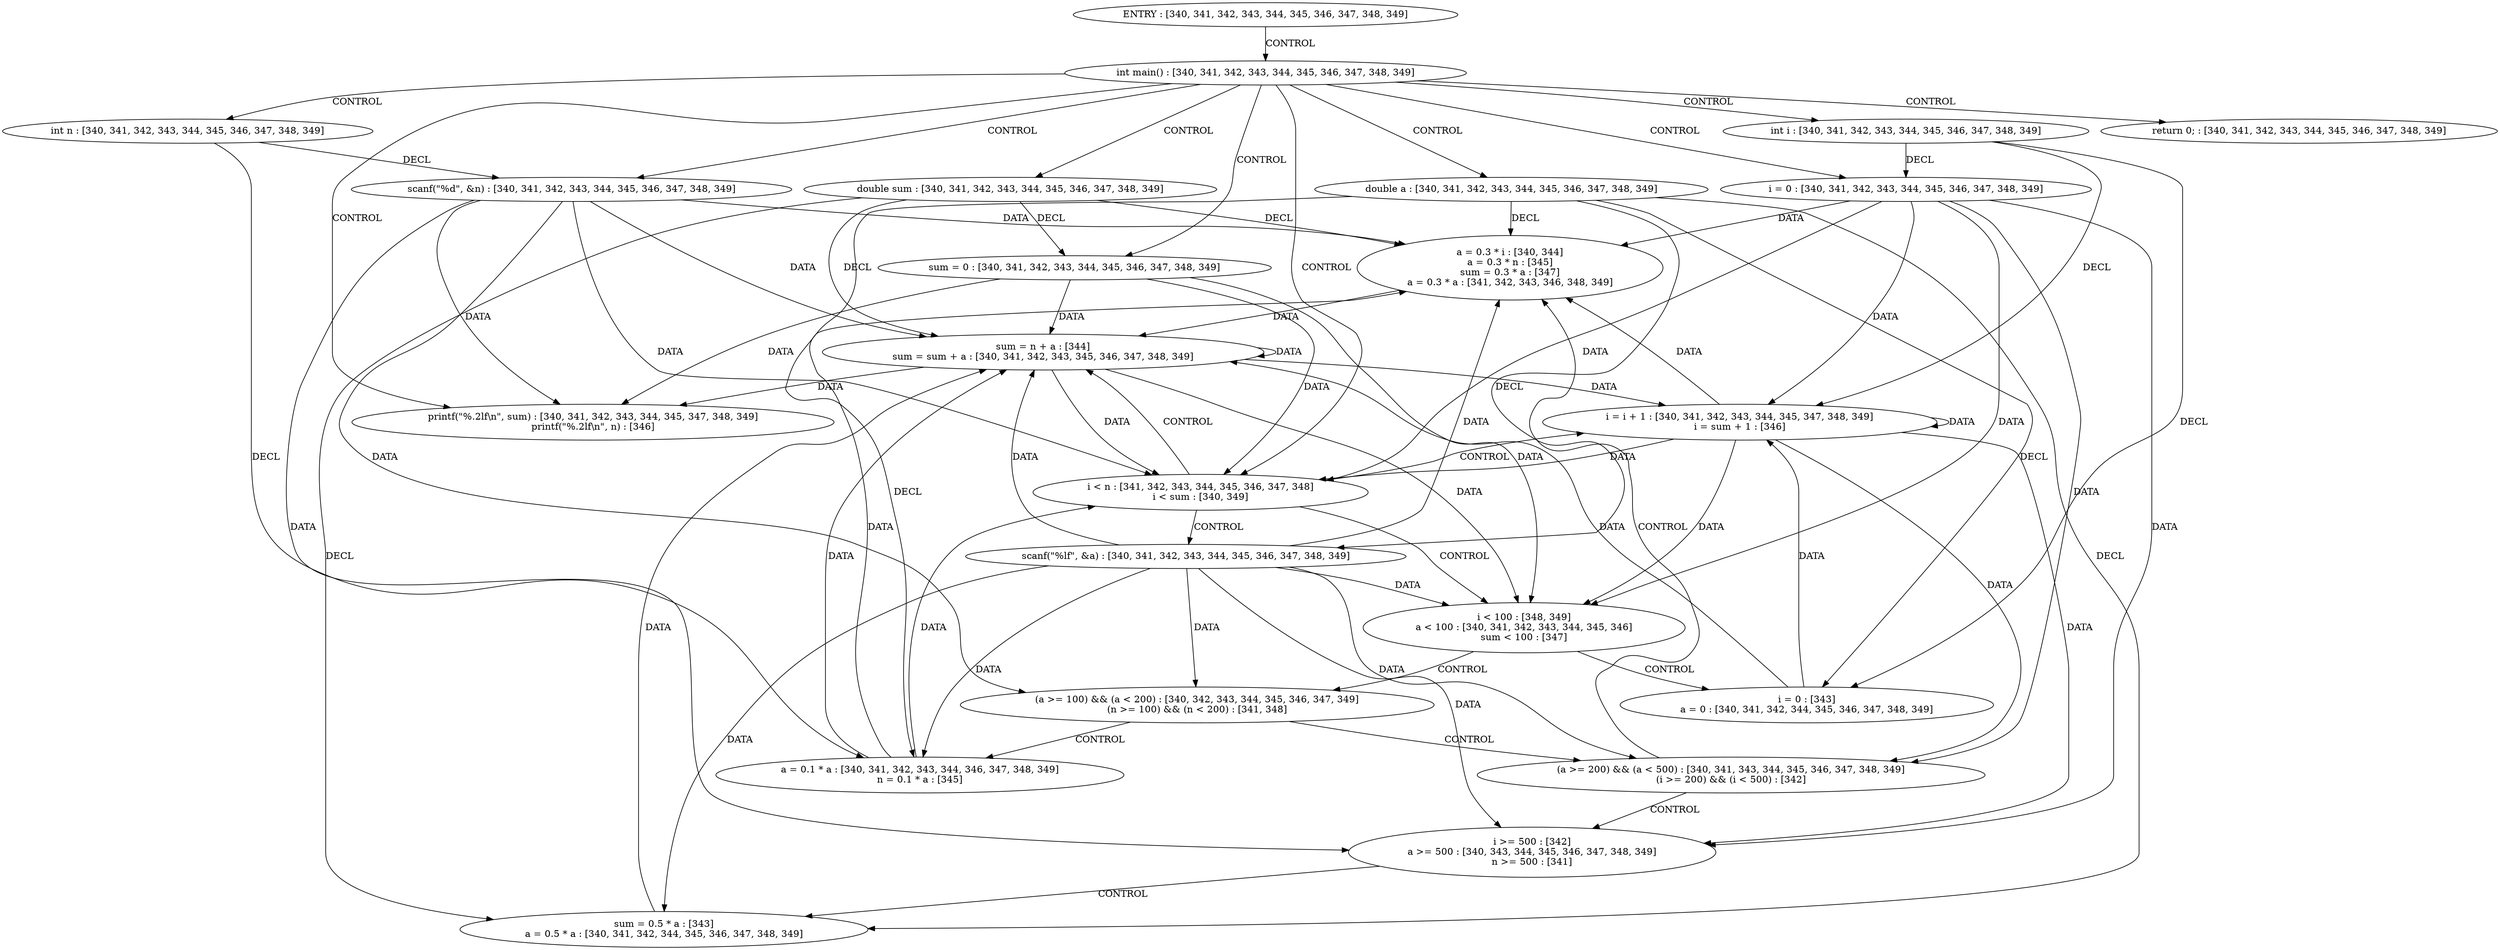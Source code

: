 digraph G {
  1 [ label="printf(\"%.2lf\\n\", sum) : [340, 341, 342, 343, 344, 345, 347, 348, 349]
printf(\"%.2lf\\n\", n) : [346]
" ];
  2 [ label="scanf(\"%d\", &n) : [340, 341, 342, 343, 344, 345, 346, 347, 348, 349]
" ];
  3 [ label="scanf(\"%lf\", &a) : [340, 341, 342, 343, 344, 345, 346, 347, 348, 349]
" ];
  4 [ label="ENTRY : [340, 341, 342, 343, 344, 345, 346, 347, 348, 349]
" ];
  5 [ label="double a : [340, 341, 342, 343, 344, 345, 346, 347, 348, 349]
" ];
  6 [ label="int i : [340, 341, 342, 343, 344, 345, 346, 347, 348, 349]
" ];
  7 [ label="int n : [340, 341, 342, 343, 344, 345, 346, 347, 348, 349]
" ];
  8 [ label="double sum : [340, 341, 342, 343, 344, 345, 346, 347, 348, 349]
" ];
  9 [ label="sum = 0.5 * a : [343]
a = 0.5 * a : [340, 341, 342, 344, 345, 346, 347, 348, 349]
" ];
  10 [ label="sum = 0 : [340, 341, 342, 343, 344, 345, 346, 347, 348, 349]
" ];
  11 [ label="i = i + 1 : [340, 341, 342, 343, 344, 345, 347, 348, 349]
i = sum + 1 : [346]
" ];
  12 [ label="a = 0.3 * i : [340, 344]
a = 0.3 * n : [345]
sum = 0.3 * a : [347]
a = 0.3 * a : [341, 342, 343, 346, 348, 349]
" ];
  13 [ label="i = 0 : [343]
a = 0 : [340, 341, 342, 344, 345, 346, 347, 348, 349]
" ];
  14 [ label="i = 0 : [340, 341, 342, 343, 344, 345, 346, 347, 348, 349]
" ];
  15 [ label="sum = n + a : [344]
sum = sum + a : [340, 341, 342, 343, 345, 346, 347, 348, 349]
" ];
  16 [ label="a = 0.1 * a : [340, 341, 342, 343, 344, 346, 347, 348, 349]
n = 0.1 * a : [345]
" ];
  17 [ label="i < n : [341, 342, 343, 344, 345, 346, 347, 348]
i < sum : [340, 349]
" ];
  18 [ label="i < 100 : [348, 349]
a < 100 : [340, 341, 342, 343, 344, 345, 346]
sum < 100 : [347]
" ];
  19 [ label="(a >= 200) && (a < 500) : [340, 341, 343, 344, 345, 346, 347, 348, 349]
(i >= 200) && (i < 500) : [342]
" ];
  20 [ label="int main() : [340, 341, 342, 343, 344, 345, 346, 347, 348, 349]
" ];
  21 [ label="return 0; : [340, 341, 342, 343, 344, 345, 346, 347, 348, 349]
" ];
  22 [ label="(a >= 100) && (a < 200) : [340, 342, 343, 344, 345, 346, 347, 349]
(n >= 100) && (n < 200) : [341, 348]
" ];
  23 [ label="i >= 500 : [342]
a >= 500 : [340, 343, 344, 345, 346, 347, 348, 349]
n >= 500 : [341]
" ];
  4 -> 20 [ label="CONTROL" ];
  20 -> 6 [ label="CONTROL" ];
  20 -> 7 [ label="CONTROL" ];
  20 -> 5 [ label="CONTROL" ];
  20 -> 8 [ label="CONTROL" ];
  20 -> 10 [ label="CONTROL" ];
  20 -> 2 [ label="CONTROL" ];
  20 -> 14 [ label="CONTROL" ];
  20 -> 17 [ label="CONTROL" ];
  20 -> 1 [ label="CONTROL" ];
  20 -> 21 [ label="CONTROL" ];
  17 -> 3 [ label="CONTROL" ];
  17 -> 18 [ label="CONTROL" ];
  17 -> 15 [ label="CONTROL" ];
  17 -> 11 [ label="CONTROL" ];
  18 -> 13 [ label="CONTROL" ];
  18 -> 22 [ label="CONTROL" ];
  22 -> 16 [ label="CONTROL" ];
  22 -> 19 [ label="CONTROL" ];
  19 -> 12 [ label="CONTROL" ];
  19 -> 23 [ label="CONTROL" ];
  23 -> 9 [ label="CONTROL" ];
  10 -> 1 [ label="DATA" ];
  2 -> 17 [ label="DATA" ];
  2 -> 15 [ label="DATA" ];
  14 -> 17 [ label="DATA" ];
  14 -> 12 [ label="DATA" ];
  14 -> 11 [ label="DATA" ];
  3 -> 18 [ label="DATA" ];
  3 -> 22 [ label="DATA" ];
  3 -> 16 [ label="DATA" ];
  3 -> 19 [ label="DATA" ];
  3 -> 23 [ label="DATA" ];
  3 -> 9 [ label="DATA" ];
  3 -> 15 [ label="DATA" ];
  13 -> 15 [ label="DATA" ];
  16 -> 15 [ label="DATA" ];
  12 -> 15 [ label="DATA" ];
  9 -> 15 [ label="DATA" ];
  15 -> 1 [ label="DATA" ];
  11 -> 17 [ label="DATA" ];
  11 -> 12 [ label="DATA" ];
  11 -> 11 [ label="DATA" ];
  6 -> 14 [ label="DECL" ];
  6 -> 11 [ label="DECL" ];
  7 -> 2 [ label="DECL" ];
  5 -> 9 [ label="DECL" ];
  5 -> 12 [ label="DECL" ];
  5 -> 16 [ label="DECL" ];
  5 -> 3 [ label="DECL" ];
  5 -> 13 [ label="DECL" ];
  8 -> 10 [ label="DECL" ];
  8 -> 15 [ label="DECL" ];
  10 -> 15 [ label="DATA" ];
  14 -> 19 [ label="DATA" ];
  14 -> 23 [ label="DATA" ];
  3 -> 12 [ label="DATA" ];
  15 -> 15 [ label="DATA" ];
  11 -> 19 [ label="DATA" ];
  11 -> 23 [ label="DATA" ];
  10 -> 18 [ label="DATA" ];
  15 -> 18 [ label="DATA" ];
  8 -> 12 [ label="DECL" ];
  10 -> 17 [ label="DATA" ];
  14 -> 18 [ label="DATA" ];
  15 -> 17 [ label="DATA" ];
  11 -> 18 [ label="DATA" ];
  2 -> 22 [ label="DATA" ];
  2 -> 23 [ label="DATA" ];
  13 -> 11 [ label="DATA" ];
  6 -> 13 [ label="DECL" ];
  8 -> 9 [ label="DECL" ];
  2 -> 12 [ label="DATA" ];
  16 -> 17 [ label="DATA" ];
  16 -> 12 [ label="DATA" ];
  7 -> 16 [ label="DECL" ];
  2 -> 1 [ label="DATA" ];
  15 -> 11 [ label="DATA" ];
}
